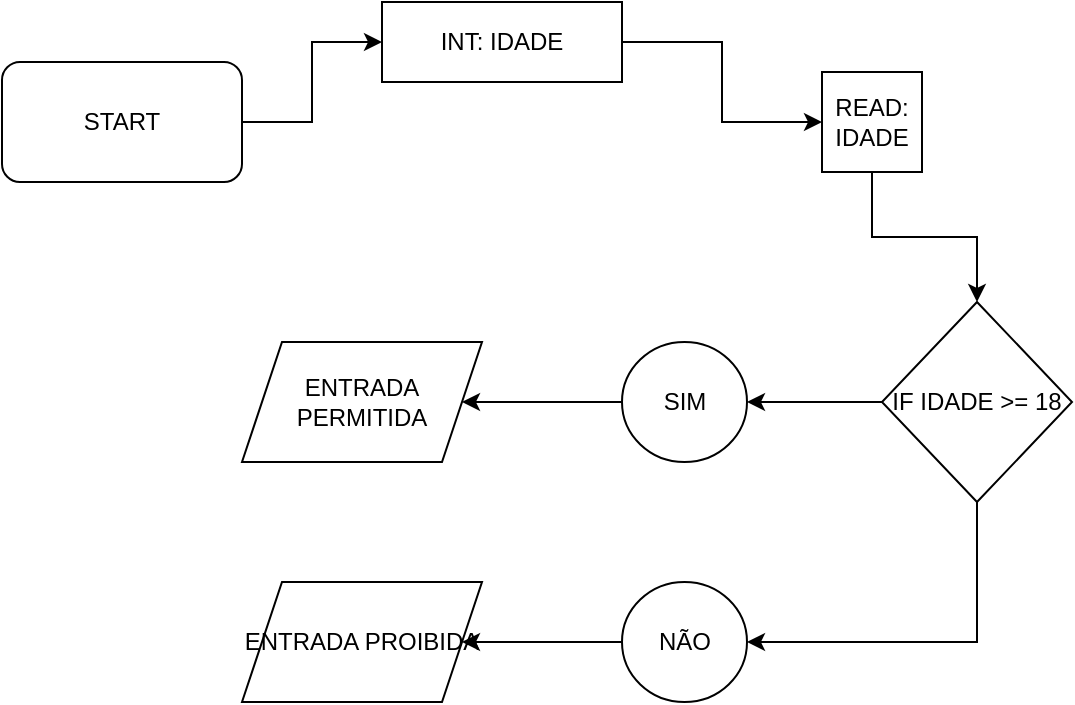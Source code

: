 <mxfile version="15.5.6" type="github">
  <diagram id="DN5aOqPNuUpptSyLosvj" name="Page-1">
    <mxGraphModel dx="828" dy="493" grid="1" gridSize="10" guides="1" tooltips="1" connect="1" arrows="1" fold="1" page="1" pageScale="1" pageWidth="1169" pageHeight="827" math="0" shadow="0">
      <root>
        <mxCell id="0" />
        <mxCell id="1" parent="0" />
        <mxCell id="MTX2792UNsKBws1nsAEz-19" style="edgeStyle=orthogonalEdgeStyle;rounded=0;orthogonalLoop=1;jettySize=auto;html=1;exitX=1;exitY=0.5;exitDx=0;exitDy=0;" edge="1" parent="1" source="MTX2792UNsKBws1nsAEz-18" target="MTX2792UNsKBws1nsAEz-20">
          <mxGeometry relative="1" as="geometry">
            <mxPoint x="240" y="110" as="targetPoint" />
          </mxGeometry>
        </mxCell>
        <mxCell id="MTX2792UNsKBws1nsAEz-18" value="START" style="rounded=1;whiteSpace=wrap;html=1;" vertex="1" parent="1">
          <mxGeometry x="40" y="80" width="120" height="60" as="geometry" />
        </mxCell>
        <mxCell id="MTX2792UNsKBws1nsAEz-21" style="edgeStyle=orthogonalEdgeStyle;rounded=0;orthogonalLoop=1;jettySize=auto;html=1;exitX=1;exitY=0.5;exitDx=0;exitDy=0;" edge="1" parent="1" source="MTX2792UNsKBws1nsAEz-20" target="MTX2792UNsKBws1nsAEz-22">
          <mxGeometry relative="1" as="geometry">
            <mxPoint x="470" y="110" as="targetPoint" />
          </mxGeometry>
        </mxCell>
        <mxCell id="MTX2792UNsKBws1nsAEz-20" value="INT: IDADE" style="rounded=0;whiteSpace=wrap;html=1;" vertex="1" parent="1">
          <mxGeometry x="230" y="50" width="120" height="40" as="geometry" />
        </mxCell>
        <mxCell id="MTX2792UNsKBws1nsAEz-25" style="edgeStyle=orthogonalEdgeStyle;rounded=0;orthogonalLoop=1;jettySize=auto;html=1;exitX=0.5;exitY=1;exitDx=0;exitDy=0;" edge="1" parent="1" source="MTX2792UNsKBws1nsAEz-22" target="MTX2792UNsKBws1nsAEz-26">
          <mxGeometry relative="1" as="geometry">
            <mxPoint x="475" y="200" as="targetPoint" />
          </mxGeometry>
        </mxCell>
        <mxCell id="MTX2792UNsKBws1nsAEz-22" value="READ: IDADE" style="rounded=0;whiteSpace=wrap;html=1;" vertex="1" parent="1">
          <mxGeometry x="450" y="85" width="50" height="50" as="geometry" />
        </mxCell>
        <mxCell id="MTX2792UNsKBws1nsAEz-28" value="" style="edgeStyle=orthogonalEdgeStyle;rounded=0;orthogonalLoop=1;jettySize=auto;html=1;" edge="1" parent="1" source="MTX2792UNsKBws1nsAEz-26" target="MTX2792UNsKBws1nsAEz-27">
          <mxGeometry relative="1" as="geometry" />
        </mxCell>
        <mxCell id="MTX2792UNsKBws1nsAEz-31" style="edgeStyle=orthogonalEdgeStyle;rounded=0;orthogonalLoop=1;jettySize=auto;html=1;exitX=0.5;exitY=1;exitDx=0;exitDy=0;entryX=1;entryY=0.5;entryDx=0;entryDy=0;" edge="1" parent="1" source="MTX2792UNsKBws1nsAEz-26" target="MTX2792UNsKBws1nsAEz-32">
          <mxGeometry relative="1" as="geometry">
            <mxPoint x="528" y="360" as="targetPoint" />
          </mxGeometry>
        </mxCell>
        <mxCell id="MTX2792UNsKBws1nsAEz-26" value="IF IDADE &amp;gt;= 18" style="rhombus;whiteSpace=wrap;html=1;" vertex="1" parent="1">
          <mxGeometry x="480" y="200" width="95" height="100" as="geometry" />
        </mxCell>
        <mxCell id="MTX2792UNsKBws1nsAEz-30" style="edgeStyle=orthogonalEdgeStyle;rounded=0;orthogonalLoop=1;jettySize=auto;html=1;exitX=0;exitY=0.5;exitDx=0;exitDy=0;entryX=1;entryY=0.5;entryDx=0;entryDy=0;" edge="1" parent="1" source="MTX2792UNsKBws1nsAEz-27" target="MTX2792UNsKBws1nsAEz-29">
          <mxGeometry relative="1" as="geometry" />
        </mxCell>
        <mxCell id="MTX2792UNsKBws1nsAEz-27" value="SIM" style="ellipse;whiteSpace=wrap;html=1;" vertex="1" parent="1">
          <mxGeometry x="350" y="220" width="62.5" height="60" as="geometry" />
        </mxCell>
        <mxCell id="MTX2792UNsKBws1nsAEz-29" value="ENTRADA PERMITIDA" style="shape=parallelogram;perimeter=parallelogramPerimeter;whiteSpace=wrap;html=1;fixedSize=1;" vertex="1" parent="1">
          <mxGeometry x="160" y="220" width="120" height="60" as="geometry" />
        </mxCell>
        <mxCell id="MTX2792UNsKBws1nsAEz-32" value="NÃO" style="ellipse;whiteSpace=wrap;html=1;" vertex="1" parent="1">
          <mxGeometry x="350" y="340" width="62.5" height="60" as="geometry" />
        </mxCell>
        <mxCell id="MTX2792UNsKBws1nsAEz-33" style="edgeStyle=orthogonalEdgeStyle;rounded=0;orthogonalLoop=1;jettySize=auto;html=1;entryX=1;entryY=0.5;entryDx=0;entryDy=0;exitX=0;exitY=0.5;exitDx=0;exitDy=0;" edge="1" parent="1" target="MTX2792UNsKBws1nsAEz-34" source="MTX2792UNsKBws1nsAEz-32">
          <mxGeometry relative="1" as="geometry">
            <mxPoint x="480" y="390" as="sourcePoint" />
          </mxGeometry>
        </mxCell>
        <mxCell id="MTX2792UNsKBws1nsAEz-34" value="ENTRADA PROIBIDA" style="shape=parallelogram;perimeter=parallelogramPerimeter;whiteSpace=wrap;html=1;fixedSize=1;" vertex="1" parent="1">
          <mxGeometry x="160" y="340" width="120" height="60" as="geometry" />
        </mxCell>
      </root>
    </mxGraphModel>
  </diagram>
</mxfile>

